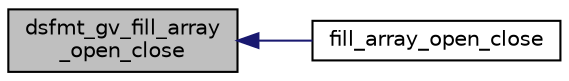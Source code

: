 digraph "dsfmt_gv_fill_array_open_close"
{
 // INTERACTIVE_SVG=YES
  edge [fontname="Helvetica",fontsize="10",labelfontname="Helvetica",labelfontsize="10"];
  node [fontname="Helvetica",fontsize="10",shape=record];
  rankdir="LR";
  Node1 [label="dsfmt_gv_fill_array\l_open_close",height=0.2,width=0.4,color="black", fillcolor="grey75", style="filled", fontcolor="black"];
  Node1 -> Node2 [dir="back",color="midnightblue",fontsize="10",style="solid",fontname="Helvetica"];
  Node2 [label="fill_array_open_close",height=0.2,width=0.4,color="black", fillcolor="white", style="filled",URL="$d_s_f_m_t_8h.html#aea84bcb5255b47c28e357a776375abf5"];
}
